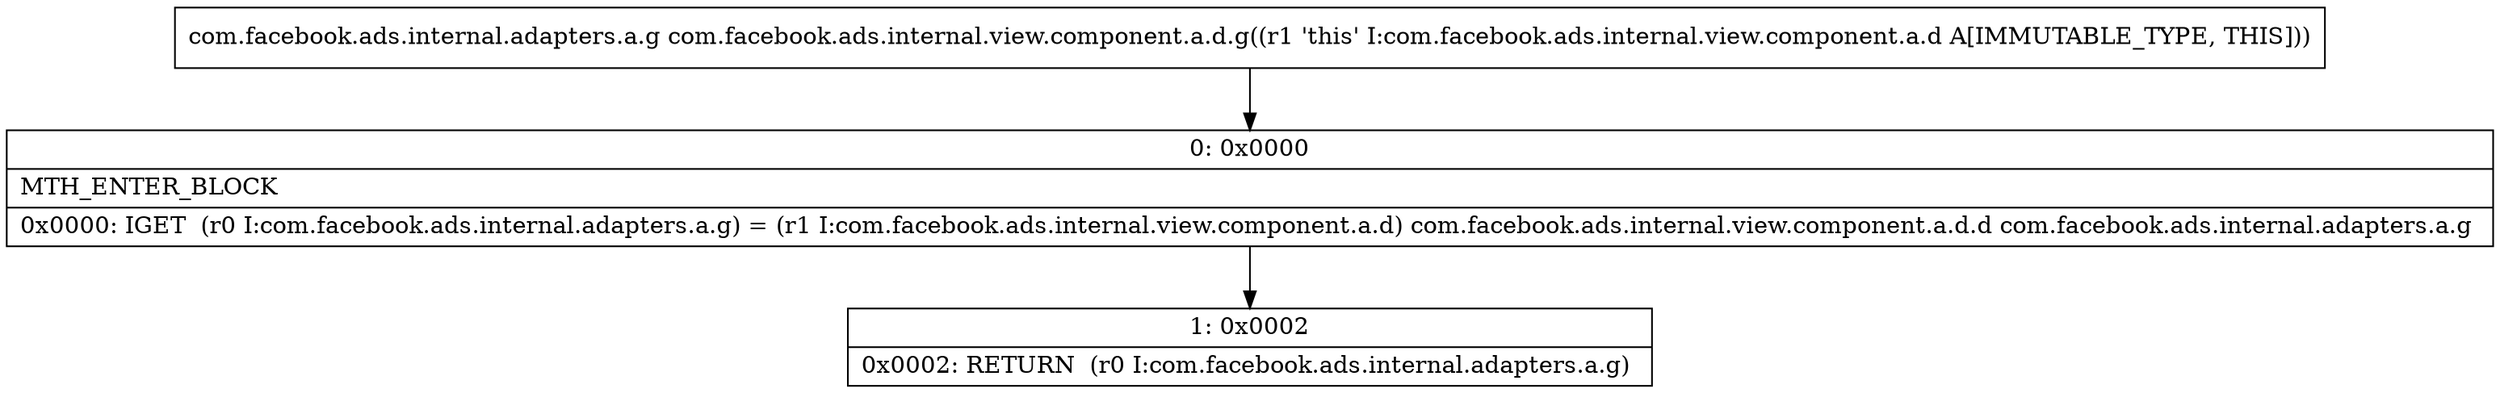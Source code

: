 digraph "CFG forcom.facebook.ads.internal.view.component.a.d.g()Lcom\/facebook\/ads\/internal\/adapters\/a\/g;" {
Node_0 [shape=record,label="{0\:\ 0x0000|MTH_ENTER_BLOCK\l|0x0000: IGET  (r0 I:com.facebook.ads.internal.adapters.a.g) = (r1 I:com.facebook.ads.internal.view.component.a.d) com.facebook.ads.internal.view.component.a.d.d com.facebook.ads.internal.adapters.a.g \l}"];
Node_1 [shape=record,label="{1\:\ 0x0002|0x0002: RETURN  (r0 I:com.facebook.ads.internal.adapters.a.g) \l}"];
MethodNode[shape=record,label="{com.facebook.ads.internal.adapters.a.g com.facebook.ads.internal.view.component.a.d.g((r1 'this' I:com.facebook.ads.internal.view.component.a.d A[IMMUTABLE_TYPE, THIS])) }"];
MethodNode -> Node_0;
Node_0 -> Node_1;
}

